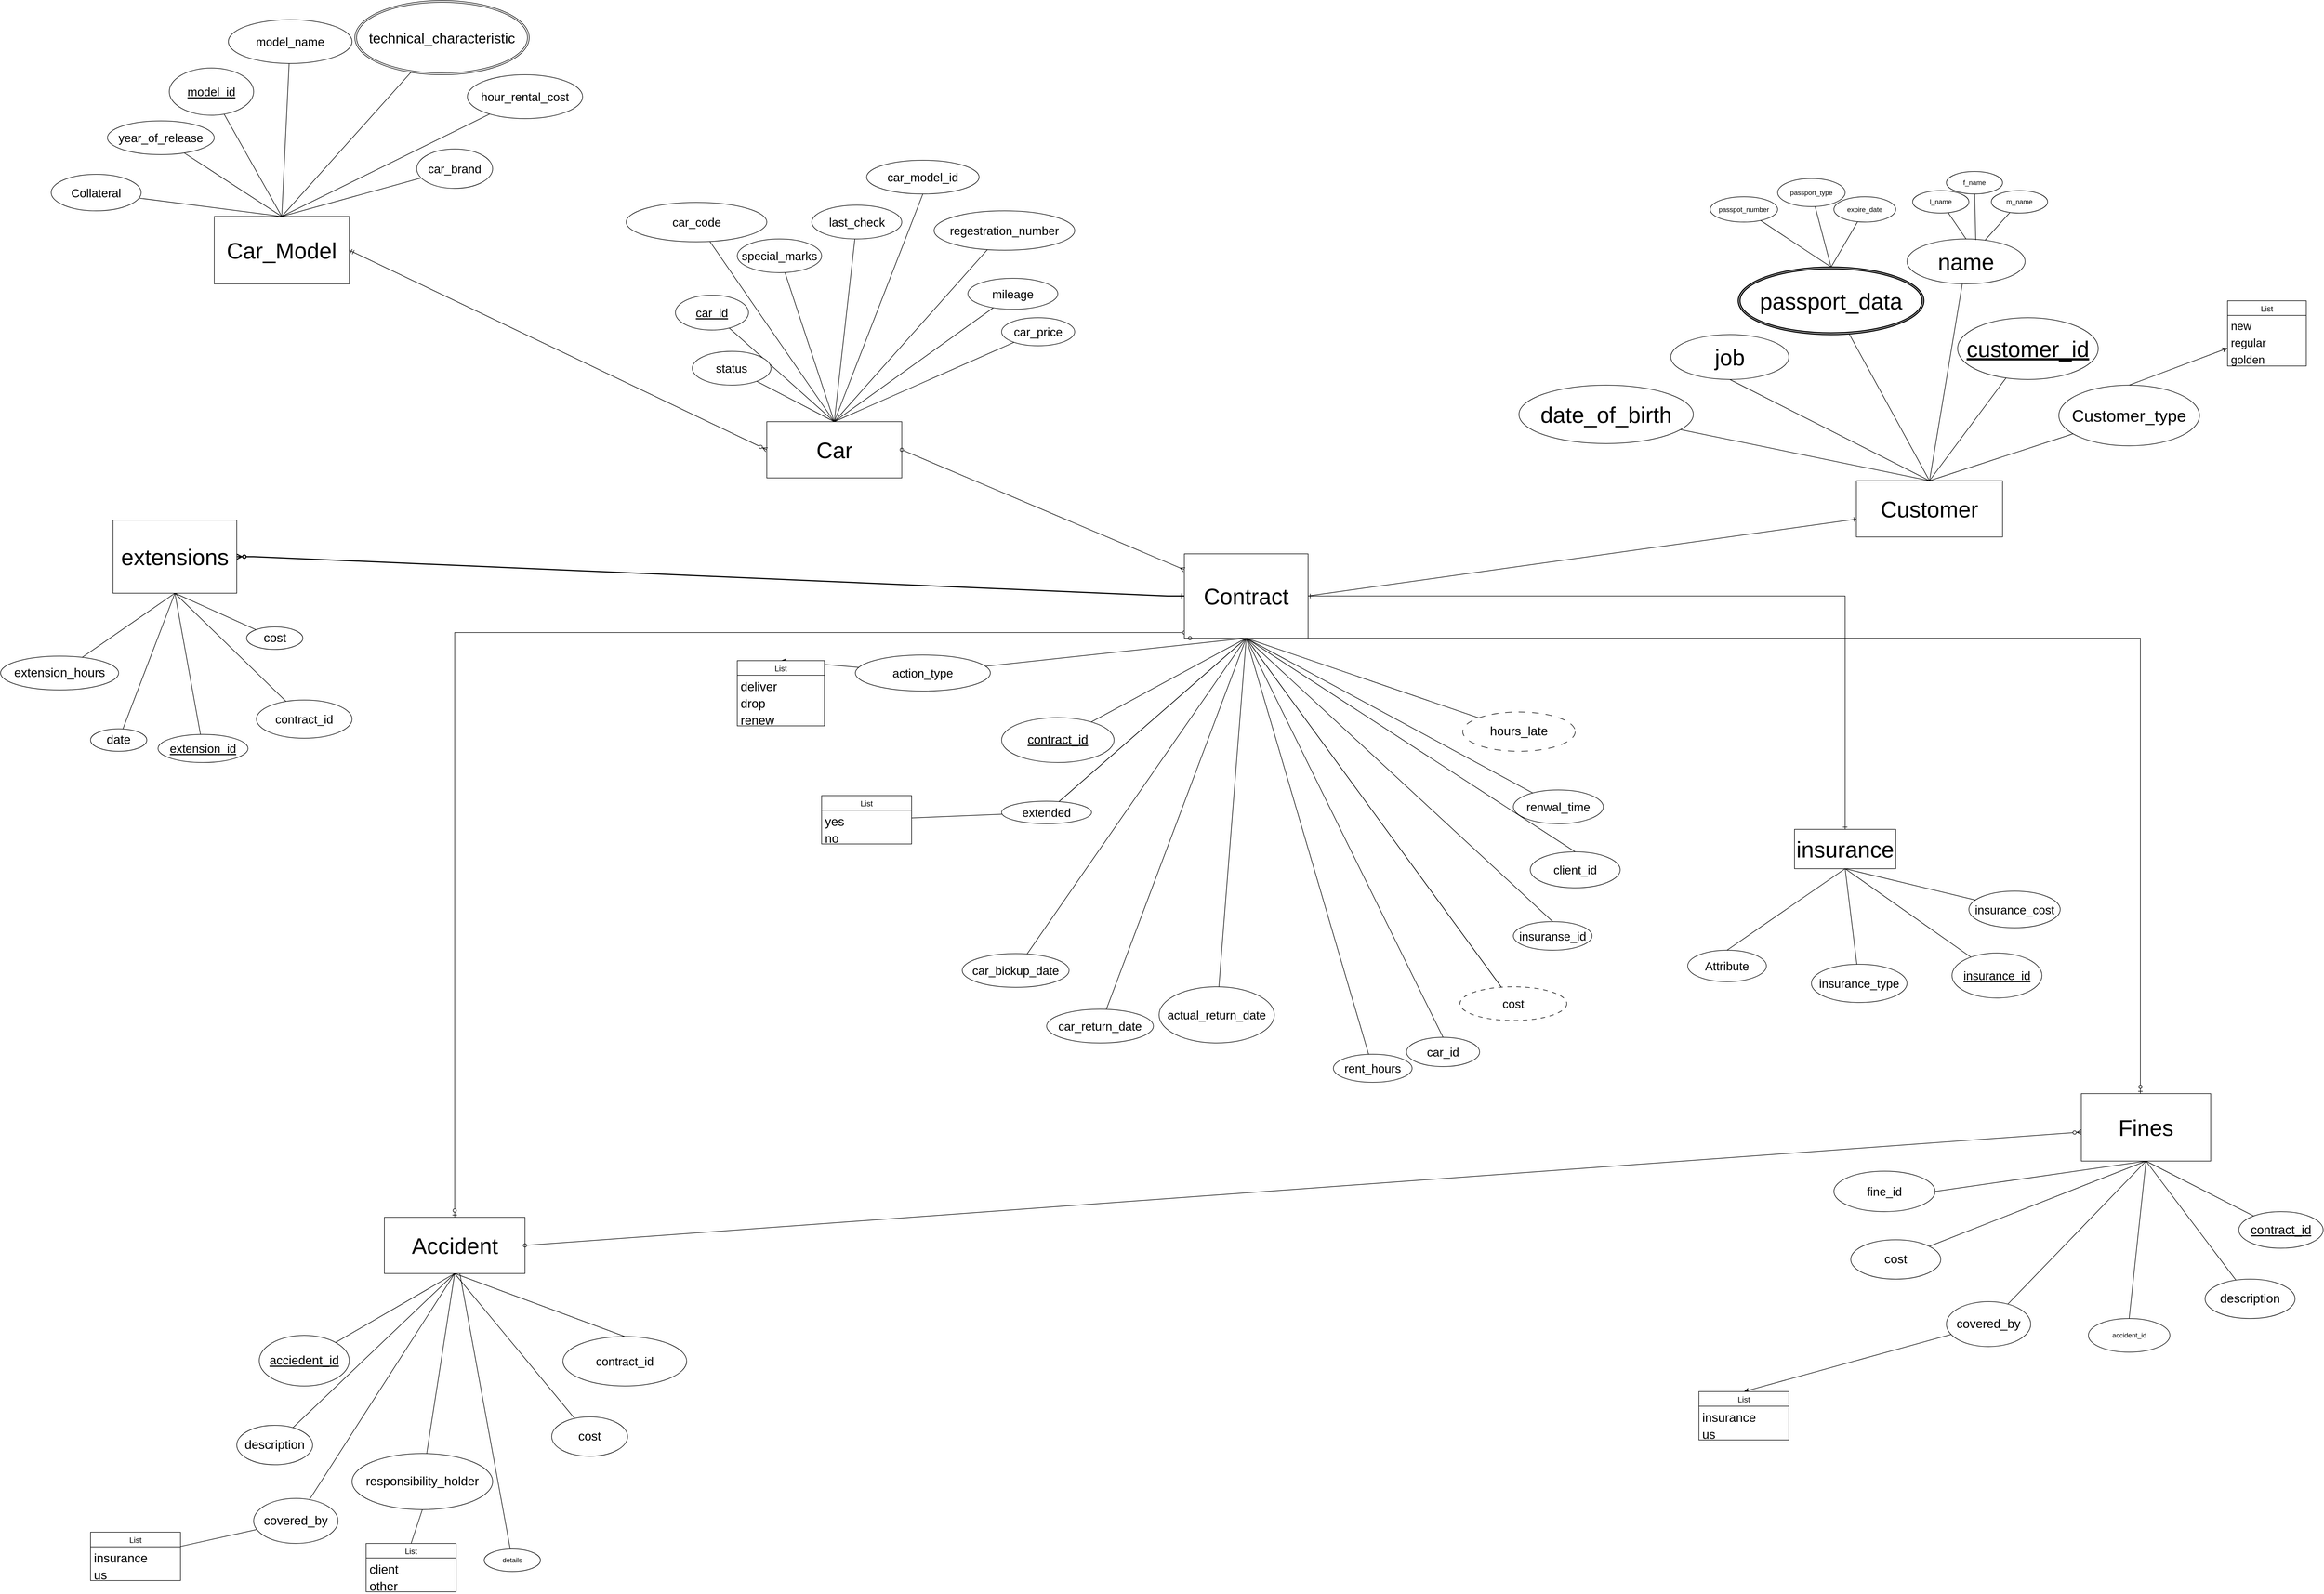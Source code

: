 <mxfile version="21.0.6" type="github">
  <diagram name="Page-1" id="c5Qs1fe_TahpSrvyswAb">
    <mxGraphModel dx="4672" dy="2636" grid="1" gridSize="10" guides="1" tooltips="1" connect="1" arrows="1" fold="1" page="1" pageScale="1" pageWidth="850" pageHeight="1100" math="0" shadow="0">
      <root>
        <mxCell id="0" />
        <mxCell id="1" parent="0" />
        <mxCell id="9st94taExiHI-cQ8P2Am-2" value="&lt;font style=&quot;font-size: 40px;&quot;&gt;Car_Model&lt;/font&gt;" style="whiteSpace=wrap;html=1;align=center;fontSize=21;" parent="1" vertex="1">
          <mxGeometry x="-1300" y="180" width="240" height="120" as="geometry" />
        </mxCell>
        <mxCell id="9st94taExiHI-cQ8P2Am-3" value="Car" style="whiteSpace=wrap;html=1;align=center;fontSize=40;" parent="1" vertex="1">
          <mxGeometry x="-317.5" y="545" width="240" height="100" as="geometry" />
        </mxCell>
        <mxCell id="WcMCKvuQIxu4KhQ1qgUN-300" style="rounded=0;orthogonalLoop=1;jettySize=auto;html=1;endArrow=none;endFill=0;startArrow=ERone;startFill=0;entryX=1;entryY=0.5;entryDx=0;entryDy=0;" edge="1" parent="1" source="wySBqlVNY9lb9sF1hxtn-12" target="wySBqlVNY9lb9sF1hxtn-14">
          <mxGeometry relative="1" as="geometry">
            <mxPoint x="1362.702" y="718.851" as="targetPoint" />
          </mxGeometry>
        </mxCell>
        <mxCell id="wySBqlVNY9lb9sF1hxtn-12" value="&lt;font style=&quot;font-size: 40px;&quot;&gt;Customer&lt;/font&gt;" style="whiteSpace=wrap;html=1;align=center;fontSize=21;" parent="1" vertex="1">
          <mxGeometry x="1620" y="650" width="260" height="100" as="geometry" />
        </mxCell>
        <mxCell id="jrU6bskP71OSV7Gtdk1E-281" style="rounded=0;orthogonalLoop=1;jettySize=auto;html=1;fontSize=40;exitX=0.5;exitY=0;exitDx=0;exitDy=0;" parent="1" target="jrU6bskP71OSV7Gtdk1E-282" edge="1" source="WcMCKvuQIxu4KhQ1qgUN-325">
          <mxGeometry relative="1" as="geometry">
            <mxPoint x="1530" y="-149" as="targetPoint" />
            <mxPoint x="1530" y="31" as="sourcePoint" />
          </mxGeometry>
        </mxCell>
        <mxCell id="WcMCKvuQIxu4KhQ1qgUN-371" style="rounded=0;orthogonalLoop=1;jettySize=auto;html=1;entryX=0.5;entryY=0;entryDx=0;entryDy=0;edgeStyle=orthogonalEdgeStyle;endArrow=ERzeroToOne;endFill=0;startArrow=oval;startFill=0;" edge="1" parent="1" source="wySBqlVNY9lb9sF1hxtn-14" target="WcMCKvuQIxu4KhQ1qgUN-101">
          <mxGeometry relative="1" as="geometry">
            <mxPoint x="-872.5" y="1170.5" as="targetPoint" />
            <Array as="points">
              <mxPoint x="-872" y="920" />
            </Array>
          </mxGeometry>
        </mxCell>
        <mxCell id="WcMCKvuQIxu4KhQ1qgUN-409" style="edgeStyle=orthogonalEdgeStyle;rounded=0;orthogonalLoop=1;jettySize=auto;html=1;entryX=0.5;entryY=0;entryDx=0;entryDy=0;endArrow=ERone;endFill=0;startArrow=ERone;startFill=0;" edge="1" parent="1" source="wySBqlVNY9lb9sF1hxtn-14" target="WcMCKvuQIxu4KhQ1qgUN-408">
          <mxGeometry relative="1" as="geometry" />
        </mxCell>
        <mxCell id="wySBqlVNY9lb9sF1hxtn-14" value="Contract" style="whiteSpace=wrap;html=1;align=center;fontSize=40;" parent="1" vertex="1">
          <mxGeometry x="425" y="780" width="220" height="150" as="geometry" />
        </mxCell>
        <mxCell id="jrU6bskP71OSV7Gtdk1E-36" style="rounded=0;orthogonalLoop=1;jettySize=auto;html=1;fontSize=21;endArrow=none;endFill=0;entryX=0.5;entryY=0;entryDx=0;entryDy=0;" parent="1" source="jrU6bskP71OSV7Gtdk1E-35" target="9st94taExiHI-cQ8P2Am-2" edge="1">
          <mxGeometry relative="1" as="geometry" />
        </mxCell>
        <mxCell id="jrU6bskP71OSV7Gtdk1E-35" value="year_of_release" style="ellipse;whiteSpace=wrap;html=1;align=center;fontSize=21;" parent="1" vertex="1">
          <mxGeometry x="-1490" y="10" width="190" height="60" as="geometry" />
        </mxCell>
        <mxCell id="jrU6bskP71OSV7Gtdk1E-42" style="rounded=0;orthogonalLoop=1;jettySize=auto;html=1;entryX=0.5;entryY=0;entryDx=0;entryDy=0;fontSize=21;endArrow=none;endFill=0;" parent="1" source="jrU6bskP71OSV7Gtdk1E-38" target="9st94taExiHI-cQ8P2Am-2" edge="1">
          <mxGeometry relative="1" as="geometry" />
        </mxCell>
        <mxCell id="jrU6bskP71OSV7Gtdk1E-38" value="model_name" style="ellipse;whiteSpace=wrap;html=1;align=center;fontSize=21;" parent="1" vertex="1">
          <mxGeometry x="-1275" y="-170" width="220" height="78" as="geometry" />
        </mxCell>
        <mxCell id="jrU6bskP71OSV7Gtdk1E-44" style="rounded=0;orthogonalLoop=1;jettySize=auto;html=1;entryX=0.5;entryY=0;entryDx=0;entryDy=0;fontSize=21;endArrow=none;endFill=0;" parent="1" source="jrU6bskP71OSV7Gtdk1E-39" target="9st94taExiHI-cQ8P2Am-2" edge="1">
          <mxGeometry relative="1" as="geometry" />
        </mxCell>
        <mxCell id="jrU6bskP71OSV7Gtdk1E-39" value="car_brand" style="ellipse;whiteSpace=wrap;html=1;align=center;fontSize=21;" parent="1" vertex="1">
          <mxGeometry x="-940" y="60" width="135" height="70" as="geometry" />
        </mxCell>
        <mxCell id="jrU6bskP71OSV7Gtdk1E-41" style="rounded=0;orthogonalLoop=1;jettySize=auto;html=1;entryX=0.5;entryY=0;entryDx=0;entryDy=0;fontSize=21;endArrow=none;endFill=0;" parent="1" source="jrU6bskP71OSV7Gtdk1E-40" target="9st94taExiHI-cQ8P2Am-2" edge="1">
          <mxGeometry relative="1" as="geometry" />
        </mxCell>
        <mxCell id="jrU6bskP71OSV7Gtdk1E-40" value="model_id" style="ellipse;whiteSpace=wrap;html=1;align=center;fontStyle=4;fontSize=21;" parent="1" vertex="1">
          <mxGeometry x="-1380" y="-84" width="150" height="84" as="geometry" />
        </mxCell>
        <mxCell id="jrU6bskP71OSV7Gtdk1E-55" style="rounded=0;orthogonalLoop=1;jettySize=auto;html=1;fontSize=21;endArrow=none;endFill=0;entryX=0.5;entryY=0;entryDx=0;entryDy=0;exitX=0.5;exitY=1;exitDx=0;exitDy=0;" parent="1" source="WcMCKvuQIxu4KhQ1qgUN-424" target="9st94taExiHI-cQ8P2Am-3" edge="1">
          <mxGeometry relative="1" as="geometry">
            <mxPoint x="-38.586" y="139.755" as="sourcePoint" />
          </mxGeometry>
        </mxCell>
        <mxCell id="jrU6bskP71OSV7Gtdk1E-57" style="rounded=0;orthogonalLoop=1;jettySize=auto;html=1;entryX=0.5;entryY=0;entryDx=0;entryDy=0;fontSize=21;endArrow=none;endFill=0;" parent="1" source="jrU6bskP71OSV7Gtdk1E-48" target="9st94taExiHI-cQ8P2Am-3" edge="1">
          <mxGeometry relative="1" as="geometry" />
        </mxCell>
        <mxCell id="jrU6bskP71OSV7Gtdk1E-48" value="mileage" style="ellipse;whiteSpace=wrap;html=1;align=center;fontSize=21;" parent="1" vertex="1">
          <mxGeometry x="40" y="290" width="160" height="55" as="geometry" />
        </mxCell>
        <mxCell id="jrU6bskP71OSV7Gtdk1E-59" style="rounded=0;orthogonalLoop=1;jettySize=auto;html=1;fontSize=21;endArrow=none;endFill=0;entryX=0.5;entryY=0;entryDx=0;entryDy=0;" parent="1" source="jrU6bskP71OSV7Gtdk1E-49" target="9st94taExiHI-cQ8P2Am-3" edge="1">
          <mxGeometry relative="1" as="geometry" />
        </mxCell>
        <mxCell id="jrU6bskP71OSV7Gtdk1E-49" value="regestration_number" style="ellipse;whiteSpace=wrap;html=1;align=center;fontSize=21;" parent="1" vertex="1">
          <mxGeometry x="-20" y="170" width="250" height="70" as="geometry" />
        </mxCell>
        <mxCell id="jrU6bskP71OSV7Gtdk1E-61" style="rounded=0;orthogonalLoop=1;jettySize=auto;html=1;entryX=0.5;entryY=0;entryDx=0;entryDy=0;fontSize=21;endArrow=none;endFill=0;" parent="1" source="jrU6bskP71OSV7Gtdk1E-50" target="9st94taExiHI-cQ8P2Am-2" edge="1">
          <mxGeometry relative="1" as="geometry" />
        </mxCell>
        <mxCell id="jrU6bskP71OSV7Gtdk1E-50" value="hour_rental_cost" style="ellipse;whiteSpace=wrap;html=1;align=center;fontSize=21;" parent="1" vertex="1">
          <mxGeometry x="-850" y="-72" width="205" height="78" as="geometry" />
        </mxCell>
        <mxCell id="jrU6bskP71OSV7Gtdk1E-58" style="rounded=0;orthogonalLoop=1;jettySize=auto;html=1;entryX=0.5;entryY=0;entryDx=0;entryDy=0;fontSize=21;endArrow=none;endFill=0;" parent="1" source="jrU6bskP71OSV7Gtdk1E-51" target="9st94taExiHI-cQ8P2Am-3" edge="1">
          <mxGeometry relative="1" as="geometry" />
        </mxCell>
        <mxCell id="jrU6bskP71OSV7Gtdk1E-51" value="car_price" style="ellipse;whiteSpace=wrap;html=1;align=center;fontSize=21;" parent="1" vertex="1">
          <mxGeometry x="100" y="360" width="130" height="50" as="geometry" />
        </mxCell>
        <mxCell id="jrU6bskP71OSV7Gtdk1E-56" style="rounded=0;orthogonalLoop=1;jettySize=auto;html=1;fontSize=21;endArrow=none;endFill=0;entryX=0.5;entryY=0;entryDx=0;entryDy=0;" parent="1" source="jrU6bskP71OSV7Gtdk1E-52" target="9st94taExiHI-cQ8P2Am-3" edge="1">
          <mxGeometry relative="1" as="geometry" />
        </mxCell>
        <mxCell id="jrU6bskP71OSV7Gtdk1E-52" value="car_id" style="ellipse;whiteSpace=wrap;html=1;align=center;fontStyle=4;fontSize=21;" parent="1" vertex="1">
          <mxGeometry x="-480" y="320" width="130" height="62" as="geometry" />
        </mxCell>
        <mxCell id="jrU6bskP71OSV7Gtdk1E-66" style="rounded=0;orthogonalLoop=1;jettySize=auto;html=1;fontSize=21;endArrow=none;endFill=0;entryX=0.5;entryY=0;entryDx=0;entryDy=0;" parent="1" source="WcMCKvuQIxu4KhQ1qgUN-400" target="9st94taExiHI-cQ8P2Am-2" edge="1">
          <mxGeometry relative="1" as="geometry">
            <mxPoint x="-1052.629" y="8.846" as="sourcePoint" />
            <mxPoint x="-685" y="220" as="targetPoint" />
          </mxGeometry>
        </mxCell>
        <mxCell id="jrU6bskP71OSV7Gtdk1E-70" style="rounded=0;orthogonalLoop=1;jettySize=auto;html=1;entryX=0.5;entryY=0;entryDx=0;entryDy=0;fontSize=21;endArrow=none;endFill=0;" parent="1" source="jrU6bskP71OSV7Gtdk1E-67" target="9st94taExiHI-cQ8P2Am-3" edge="1">
          <mxGeometry relative="1" as="geometry" />
        </mxCell>
        <mxCell id="jrU6bskP71OSV7Gtdk1E-67" value="last_check" style="ellipse;whiteSpace=wrap;html=1;align=center;fontSize=21;" parent="1" vertex="1">
          <mxGeometry x="-237.5" y="160" width="160" height="60" as="geometry" />
        </mxCell>
        <mxCell id="jrU6bskP71OSV7Gtdk1E-74" style="rounded=0;orthogonalLoop=1;jettySize=auto;html=1;entryX=0.5;entryY=0;entryDx=0;entryDy=0;fontSize=21;endArrow=none;endFill=0;" parent="1" source="jrU6bskP71OSV7Gtdk1E-73" target="9st94taExiHI-cQ8P2Am-3" edge="1">
          <mxGeometry relative="1" as="geometry" />
        </mxCell>
        <mxCell id="jrU6bskP71OSV7Gtdk1E-73" value="special_marks" style="ellipse;whiteSpace=wrap;html=1;align=center;fontSize=21;" parent="1" vertex="1">
          <mxGeometry x="-370" y="220" width="150" height="60" as="geometry" />
        </mxCell>
        <mxCell id="jrU6bskP71OSV7Gtdk1E-78" style="rounded=0;orthogonalLoop=1;jettySize=auto;html=1;fontSize=21;endArrow=none;endFill=0;entryX=0.5;entryY=0;entryDx=0;entryDy=0;" parent="1" source="jrU6bskP71OSV7Gtdk1E-76" target="9st94taExiHI-cQ8P2Am-3" edge="1">
          <mxGeometry relative="1" as="geometry" />
        </mxCell>
        <mxCell id="jrU6bskP71OSV7Gtdk1E-76" value="status" style="ellipse;whiteSpace=wrap;html=1;align=center;fontSize=21;" parent="1" vertex="1">
          <mxGeometry x="-450" y="420" width="140" height="60" as="geometry" />
        </mxCell>
        <mxCell id="jrU6bskP71OSV7Gtdk1E-105" style="rounded=0;orthogonalLoop=1;jettySize=auto;html=1;fontSize=21;endArrow=none;endFill=0;entryX=0.5;entryY=1;entryDx=0;entryDy=0;" parent="1" source="jrU6bskP71OSV7Gtdk1E-88" target="wySBqlVNY9lb9sF1hxtn-14" edge="1">
          <mxGeometry relative="1" as="geometry">
            <mxPoint x="560" y="970" as="targetPoint" />
          </mxGeometry>
        </mxCell>
        <mxCell id="jrU6bskP71OSV7Gtdk1E-88" value="rent_hours" style="ellipse;whiteSpace=wrap;html=1;align=center;fontSize=21;" parent="1" vertex="1">
          <mxGeometry x="690" y="1670" width="140" height="50" as="geometry" />
        </mxCell>
        <mxCell id="jrU6bskP71OSV7Gtdk1E-98" style="rounded=0;orthogonalLoop=1;jettySize=auto;html=1;fontSize=21;endArrow=none;endFill=0;entryX=0.5;entryY=1;entryDx=0;entryDy=0;" parent="1" source="jrU6bskP71OSV7Gtdk1E-89" target="wySBqlVNY9lb9sF1hxtn-14" edge="1">
          <mxGeometry relative="1" as="geometry">
            <mxPoint x="500" y="960" as="targetPoint" />
          </mxGeometry>
        </mxCell>
        <mxCell id="jrU6bskP71OSV7Gtdk1E-89" value="car_return_date" style="ellipse;whiteSpace=wrap;html=1;align=center;fontSize=21;" parent="1" vertex="1">
          <mxGeometry x="180" y="1590" width="190" height="60" as="geometry" />
        </mxCell>
        <mxCell id="jrU6bskP71OSV7Gtdk1E-106" style="rounded=0;orthogonalLoop=1;jettySize=auto;html=1;fontSize=21;endArrow=none;endFill=0;entryX=0.5;entryY=1;entryDx=0;entryDy=0;exitX=0.5;exitY=0;exitDx=0;exitDy=0;" parent="1" source="WcMCKvuQIxu4KhQ1qgUN-434" target="wySBqlVNY9lb9sF1hxtn-14" edge="1">
          <mxGeometry relative="1" as="geometry">
            <mxPoint x="917.068" y="1650.588" as="sourcePoint" />
            <mxPoint x="670" y="890" as="targetPoint" />
          </mxGeometry>
        </mxCell>
        <mxCell id="jrU6bskP71OSV7Gtdk1E-107" style="rounded=0;orthogonalLoop=1;jettySize=auto;html=1;fontSize=21;endArrow=none;endFill=0;entryX=0.5;entryY=1;entryDx=0;entryDy=0;exitX=0.5;exitY=0;exitDx=0;exitDy=0;" parent="1" source="WcMCKvuQIxu4KhQ1qgUN-436" target="wySBqlVNY9lb9sF1hxtn-14" edge="1">
          <mxGeometry relative="1" as="geometry">
            <mxPoint x="1065" y="1333" as="sourcePoint" />
            <mxPoint x="690" y="920" as="targetPoint" />
          </mxGeometry>
        </mxCell>
        <mxCell id="jrU6bskP71OSV7Gtdk1E-104" style="rounded=0;orthogonalLoop=1;jettySize=auto;html=1;fontSize=21;endArrow=none;endFill=0;entryX=0.5;entryY=1;entryDx=0;entryDy=0;exitX=0.5;exitY=0;exitDx=0;exitDy=0;" parent="1" source="WcMCKvuQIxu4KhQ1qgUN-435" target="wySBqlVNY9lb9sF1hxtn-14" edge="1">
          <mxGeometry relative="1" as="geometry">
            <mxPoint x="982.634" y="1391.81" as="sourcePoint" />
            <mxPoint x="580" y="1010" as="targetPoint" />
          </mxGeometry>
        </mxCell>
        <mxCell id="jrU6bskP71OSV7Gtdk1E-101" style="rounded=0;orthogonalLoop=1;jettySize=auto;html=1;fontSize=21;endArrow=none;endFill=0;entryX=0.5;entryY=1;entryDx=0;entryDy=0;" parent="1" source="jrU6bskP71OSV7Gtdk1E-93" target="wySBqlVNY9lb9sF1hxtn-14" edge="1">
          <mxGeometry relative="1" as="geometry">
            <mxPoint x="560" y="1020" as="targetPoint" />
          </mxGeometry>
        </mxCell>
        <mxCell id="jrU6bskP71OSV7Gtdk1E-93" value="cost" style="ellipse;whiteSpace=wrap;html=1;align=center;fontSize=21;dashed=1;dashPattern=8 8;" parent="1" vertex="1">
          <mxGeometry x="915" y="1550" width="190" height="60" as="geometry" />
        </mxCell>
        <mxCell id="jrU6bskP71OSV7Gtdk1E-100" style="rounded=0;orthogonalLoop=1;jettySize=auto;html=1;fontSize=21;endArrow=none;endFill=0;entryX=0.5;entryY=1;entryDx=0;entryDy=0;" parent="1" source="jrU6bskP71OSV7Gtdk1E-94" target="wySBqlVNY9lb9sF1hxtn-14" edge="1">
          <mxGeometry relative="1" as="geometry">
            <mxPoint x="670" y="940" as="targetPoint" />
          </mxGeometry>
        </mxCell>
        <mxCell id="jrU6bskP71OSV7Gtdk1E-133" style="rounded=0;orthogonalLoop=1;jettySize=auto;html=1;entryX=0.5;entryY=0;entryDx=0;entryDy=0;fontSize=34;" parent="1" source="jrU6bskP71OSV7Gtdk1E-94" target="jrU6bskP71OSV7Gtdk1E-128" edge="1">
          <mxGeometry relative="1" as="geometry" />
        </mxCell>
        <mxCell id="jrU6bskP71OSV7Gtdk1E-94" value="action_type" style="ellipse;whiteSpace=wrap;html=1;align=center;fontSize=21;" parent="1" vertex="1">
          <mxGeometry x="-160" y="960" width="240" height="64" as="geometry" />
        </mxCell>
        <mxCell id="jrU6bskP71OSV7Gtdk1E-99" style="rounded=0;orthogonalLoop=1;jettySize=auto;html=1;fontSize=21;endArrow=none;endFill=0;entryX=0.5;entryY=1;entryDx=0;entryDy=0;" parent="1" source="jrU6bskP71OSV7Gtdk1E-95" edge="1" target="wySBqlVNY9lb9sF1hxtn-14">
          <mxGeometry relative="1" as="geometry">
            <mxPoint x="570" y="970" as="targetPoint" />
          </mxGeometry>
        </mxCell>
        <mxCell id="WcMCKvuQIxu4KhQ1qgUN-158" value="" style="rounded=0;orthogonalLoop=1;jettySize=auto;html=1;exitX=0.5;exitY=1;exitDx=0;exitDy=0;endArrow=none;endFill=0;" edge="1" parent="1" source="wySBqlVNY9lb9sF1hxtn-14" target="jrU6bskP71OSV7Gtdk1E-93">
          <mxGeometry relative="1" as="geometry" />
        </mxCell>
        <mxCell id="jrU6bskP71OSV7Gtdk1E-95" value="renwal_time" style="ellipse;whiteSpace=wrap;html=1;align=center;fontSize=21;" parent="1" vertex="1">
          <mxGeometry x="1010" y="1200" width="160" height="60" as="geometry" />
        </mxCell>
        <mxCell id="jrU6bskP71OSV7Gtdk1E-103" style="rounded=0;orthogonalLoop=1;jettySize=auto;html=1;fontSize=21;endArrow=none;endFill=0;entryX=0.5;entryY=1;entryDx=0;entryDy=0;" parent="1" source="jrU6bskP71OSV7Gtdk1E-96" target="wySBqlVNY9lb9sF1hxtn-14" edge="1">
          <mxGeometry relative="1" as="geometry">
            <mxPoint x="520" y="960" as="targetPoint" />
          </mxGeometry>
        </mxCell>
        <mxCell id="jrU6bskP71OSV7Gtdk1E-134" style="rounded=0;orthogonalLoop=1;jettySize=auto;html=1;fontSize=22;endArrow=none;endFill=0;" parent="1" source="jrU6bskP71OSV7Gtdk1E-96" target="jrU6bskP71OSV7Gtdk1E-135" edge="1">
          <mxGeometry relative="1" as="geometry">
            <mxPoint x="390" y="1910" as="targetPoint" />
          </mxGeometry>
        </mxCell>
        <mxCell id="jrU6bskP71OSV7Gtdk1E-96" value="extended" style="ellipse;whiteSpace=wrap;html=1;align=center;fontSize=21;" parent="1" vertex="1">
          <mxGeometry x="100" y="1220" width="160" height="40" as="geometry" />
        </mxCell>
        <mxCell id="WcMCKvuQIxu4KhQ1qgUN-422" style="rounded=0;orthogonalLoop=1;jettySize=auto;html=1;endArrow=none;endFill=0;exitX=0.5;exitY=1;exitDx=0;exitDy=0;" edge="1" parent="1" source="jrU6bskP71OSV7Gtdk1E-124" target="WcMCKvuQIxu4KhQ1qgUN-423">
          <mxGeometry relative="1" as="geometry">
            <mxPoint x="-1420" y="1360.0" as="targetPoint" />
          </mxGeometry>
        </mxCell>
        <mxCell id="jrU6bskP71OSV7Gtdk1E-124" value="&lt;font style=&quot;font-size: 40px;&quot;&gt;extensions&lt;/font&gt;" style="whiteSpace=wrap;html=1;align=center;fontSize=21;" parent="1" vertex="1">
          <mxGeometry x="-1480" y="720" width="220" height="130" as="geometry" />
        </mxCell>
        <mxCell id="jrU6bskP71OSV7Gtdk1E-126" value="" style="edgeStyle=entityRelationEdgeStyle;fontSize=12;html=1;endArrow=ERzeroToMany;startArrow=ERone;rounded=0;entryX=1;entryY=0.5;entryDx=0;entryDy=0;startFill=0;endFill=0;strokeWidth=2;exitX=0;exitY=0.5;exitDx=0;exitDy=0;" parent="1" source="wySBqlVNY9lb9sF1hxtn-14" target="jrU6bskP71OSV7Gtdk1E-124" edge="1">
          <mxGeometry width="100" height="100" relative="1" as="geometry">
            <mxPoint x="270" y="900" as="sourcePoint" />
            <mxPoint x="1035" y="390" as="targetPoint" />
          </mxGeometry>
        </mxCell>
        <mxCell id="jrU6bskP71OSV7Gtdk1E-128" value="List" style="swimlane;fontStyle=0;childLayout=stackLayout;horizontal=1;startSize=26;horizontalStack=0;resizeParent=1;resizeParentMax=0;resizeLast=0;collapsible=1;marginBottom=0;align=center;fontSize=14;" parent="1" vertex="1">
          <mxGeometry x="-370" y="970" width="155" height="116" as="geometry" />
        </mxCell>
        <mxCell id="jrU6bskP71OSV7Gtdk1E-129" value="deliver" style="text;strokeColor=none;fillColor=none;spacingLeft=4;spacingRight=4;overflow=hidden;rotatable=0;points=[[0,0.5],[1,0.5]];portConstraint=eastwest;fontSize=22;" parent="jrU6bskP71OSV7Gtdk1E-128" vertex="1">
          <mxGeometry y="26" width="155" height="30" as="geometry" />
        </mxCell>
        <mxCell id="jrU6bskP71OSV7Gtdk1E-130" value="drop" style="text;strokeColor=none;fillColor=none;spacingLeft=4;spacingRight=4;overflow=hidden;rotatable=0;points=[[0,0.5],[1,0.5]];portConstraint=eastwest;fontSize=22;" parent="jrU6bskP71OSV7Gtdk1E-128" vertex="1">
          <mxGeometry y="56" width="155" height="30" as="geometry" />
        </mxCell>
        <mxCell id="jrU6bskP71OSV7Gtdk1E-131" value="renew" style="text;strokeColor=none;fillColor=none;spacingLeft=4;spacingRight=4;overflow=hidden;rotatable=0;points=[[0,0.5],[1,0.5]];portConstraint=eastwest;fontSize=22;" parent="jrU6bskP71OSV7Gtdk1E-128" vertex="1">
          <mxGeometry y="86" width="155" height="30" as="geometry" />
        </mxCell>
        <mxCell id="jrU6bskP71OSV7Gtdk1E-135" value="List" style="swimlane;fontStyle=0;childLayout=stackLayout;horizontal=1;startSize=26;horizontalStack=0;resizeParent=1;resizeParentMax=0;resizeLast=0;collapsible=1;marginBottom=0;align=center;fontSize=14;" parent="1" vertex="1">
          <mxGeometry x="-220" y="1210" width="160" height="86" as="geometry" />
        </mxCell>
        <mxCell id="jrU6bskP71OSV7Gtdk1E-136" value="yes" style="text;strokeColor=none;fillColor=none;spacingLeft=4;spacingRight=4;overflow=hidden;rotatable=0;points=[[0,0.5],[1,0.5]];portConstraint=eastwest;fontSize=22;" parent="jrU6bskP71OSV7Gtdk1E-135" vertex="1">
          <mxGeometry y="26" width="160" height="30" as="geometry" />
        </mxCell>
        <mxCell id="jrU6bskP71OSV7Gtdk1E-137" value="no" style="text;strokeColor=none;fillColor=none;spacingLeft=4;spacingRight=4;overflow=hidden;rotatable=0;points=[[0,0.5],[1,0.5]];portConstraint=eastwest;fontSize=22;" parent="jrU6bskP71OSV7Gtdk1E-135" vertex="1">
          <mxGeometry y="56" width="160" height="30" as="geometry" />
        </mxCell>
        <mxCell id="jrU6bskP71OSV7Gtdk1E-141" style="rounded=0;orthogonalLoop=1;jettySize=auto;html=1;fontSize=22;endArrow=none;endFill=0;entryX=0.5;entryY=1;entryDx=0;entryDy=0;" parent="1" source="jrU6bskP71OSV7Gtdk1E-140" target="wySBqlVNY9lb9sF1hxtn-14" edge="1">
          <mxGeometry relative="1" as="geometry">
            <mxPoint x="535" y="960" as="targetPoint" />
          </mxGeometry>
        </mxCell>
        <mxCell id="jrU6bskP71OSV7Gtdk1E-140" value="contract_id" style="ellipse;whiteSpace=wrap;html=1;align=center;fontStyle=4;fontSize=22;" parent="1" vertex="1">
          <mxGeometry x="100" y="1071.25" width="200" height="80" as="geometry" />
        </mxCell>
        <mxCell id="jrU6bskP71OSV7Gtdk1E-159" style="rounded=0;orthogonalLoop=1;jettySize=auto;html=1;entryX=0.5;entryY=1;entryDx=0;entryDy=0;fontSize=22;endArrow=none;endFill=0;" parent="1" source="jrU6bskP71OSV7Gtdk1E-147" target="jrU6bskP71OSV7Gtdk1E-124" edge="1">
          <mxGeometry relative="1" as="geometry" />
        </mxCell>
        <mxCell id="jrU6bskP71OSV7Gtdk1E-147" value="date" style="ellipse;whiteSpace=wrap;html=1;align=center;fontSize=22;" parent="1" vertex="1">
          <mxGeometry x="-1520" y="1091.25" width="100" height="40" as="geometry" />
        </mxCell>
        <mxCell id="jrU6bskP71OSV7Gtdk1E-158" style="rounded=0;orthogonalLoop=1;jettySize=auto;html=1;entryX=0.5;entryY=1;entryDx=0;entryDy=0;fontSize=22;endArrow=none;endFill=0;" parent="1" source="jrU6bskP71OSV7Gtdk1E-148" target="jrU6bskP71OSV7Gtdk1E-124" edge="1">
          <mxGeometry relative="1" as="geometry" />
        </mxCell>
        <mxCell id="jrU6bskP71OSV7Gtdk1E-148" value="cost" style="ellipse;whiteSpace=wrap;html=1;align=center;fontSize=22;" parent="1" vertex="1">
          <mxGeometry x="-1242.5" y="910" width="100" height="40" as="geometry" />
        </mxCell>
        <mxCell id="jrU6bskP71OSV7Gtdk1E-157" style="rounded=0;orthogonalLoop=1;jettySize=auto;html=1;entryX=0.5;entryY=1;entryDx=0;entryDy=0;fontSize=22;endArrow=none;endFill=0;" parent="1" source="jrU6bskP71OSV7Gtdk1E-149" target="jrU6bskP71OSV7Gtdk1E-124" edge="1">
          <mxGeometry relative="1" as="geometry" />
        </mxCell>
        <mxCell id="jrU6bskP71OSV7Gtdk1E-149" value="extension_hours" style="ellipse;whiteSpace=wrap;html=1;align=center;fontSize=22;" parent="1" vertex="1">
          <mxGeometry x="-1680" y="962" width="210" height="60" as="geometry" />
        </mxCell>
        <mxCell id="jrU6bskP71OSV7Gtdk1E-161" style="rounded=0;orthogonalLoop=1;jettySize=auto;html=1;fontSize=22;endArrow=none;endFill=0;entryX=0.5;entryY=1;entryDx=0;entryDy=0;" parent="1" source="WcMCKvuQIxu4KhQ1qgUN-432" target="jrU6bskP71OSV7Gtdk1E-124" edge="1">
          <mxGeometry relative="1" as="geometry">
            <mxPoint x="-1189.653" y="1022.639" as="sourcePoint" />
          </mxGeometry>
        </mxCell>
        <mxCell id="WcMCKvuQIxu4KhQ1qgUN-362" style="rounded=0;orthogonalLoop=1;jettySize=auto;html=1;entryX=0.5;entryY=1;entryDx=0;entryDy=0;endArrow=none;endFill=0;" edge="1" parent="1" source="jrU6bskP71OSV7Gtdk1E-163" target="wySBqlVNY9lb9sF1hxtn-14">
          <mxGeometry relative="1" as="geometry" />
        </mxCell>
        <mxCell id="jrU6bskP71OSV7Gtdk1E-163" value="hours_late" style="ellipse;whiteSpace=wrap;html=1;align=center;fontSize=22;dashed=1;dashPattern=12 12;" parent="1" vertex="1">
          <mxGeometry x="920" y="1061.25" width="200" height="70" as="geometry" />
        </mxCell>
        <mxCell id="jrU6bskP71OSV7Gtdk1E-282" value="List" style="swimlane;fontStyle=0;childLayout=stackLayout;horizontal=1;startSize=26;horizontalStack=0;resizeParent=1;resizeParentMax=0;resizeLast=0;collapsible=1;marginBottom=0;align=center;fontSize=14;" parent="1" vertex="1">
          <mxGeometry x="2280" y="330" width="140" height="116" as="geometry" />
        </mxCell>
        <mxCell id="jrU6bskP71OSV7Gtdk1E-283" value="new" style="text;strokeColor=none;fillColor=none;spacingLeft=4;spacingRight=4;overflow=hidden;rotatable=0;points=[[0,0.5],[1,0.5]];portConstraint=eastwest;fontSize=20;" parent="jrU6bskP71OSV7Gtdk1E-282" vertex="1">
          <mxGeometry y="26" width="140" height="30" as="geometry" />
        </mxCell>
        <mxCell id="jrU6bskP71OSV7Gtdk1E-284" value="regular" style="text;strokeColor=none;fillColor=none;spacingLeft=4;spacingRight=4;overflow=hidden;rotatable=0;points=[[0,0.5],[1,0.5]];portConstraint=eastwest;fontSize=20;" parent="jrU6bskP71OSV7Gtdk1E-282" vertex="1">
          <mxGeometry y="56" width="140" height="30" as="geometry" />
        </mxCell>
        <mxCell id="jrU6bskP71OSV7Gtdk1E-285" value="golden" style="text;strokeColor=none;fillColor=none;spacingLeft=4;spacingRight=4;overflow=hidden;rotatable=0;points=[[0,0.5],[1,0.5]];portConstraint=eastwest;fontSize=20;" parent="jrU6bskP71OSV7Gtdk1E-282" vertex="1">
          <mxGeometry y="86" width="140" height="30" as="geometry" />
        </mxCell>
        <mxCell id="WcMCKvuQIxu4KhQ1qgUN-3" value="" style="fontSize=12;html=1;endArrow=ERzeroToMany;startArrow=ERmandOne;rounded=0;exitX=1;exitY=0.5;exitDx=0;exitDy=0;entryX=0;entryY=0.5;entryDx=0;entryDy=0;" edge="1" parent="1" source="9st94taExiHI-cQ8P2Am-2" target="9st94taExiHI-cQ8P2Am-3">
          <mxGeometry width="100" height="100" relative="1" as="geometry">
            <mxPoint x="-1010" y="420" as="sourcePoint" />
            <mxPoint x="-830" y="420" as="targetPoint" />
          </mxGeometry>
        </mxCell>
        <mxCell id="WcMCKvuQIxu4KhQ1qgUN-6" style="rounded=0;orthogonalLoop=1;jettySize=auto;html=1;entryX=0.5;entryY=0;entryDx=0;entryDy=0;endArrow=none;endFill=0;" edge="1" parent="1" source="WcMCKvuQIxu4KhQ1qgUN-5" target="9st94taExiHI-cQ8P2Am-2">
          <mxGeometry relative="1" as="geometry" />
        </mxCell>
        <mxCell id="WcMCKvuQIxu4KhQ1qgUN-5" value="&lt;font style=&quot;font-size: 21px;&quot;&gt;Collateral&lt;/font&gt;" style="ellipse;whiteSpace=wrap;html=1;align=center;" vertex="1" parent="1">
          <mxGeometry x="-1590" y="105" width="160" height="65" as="geometry" />
        </mxCell>
        <mxCell id="WcMCKvuQIxu4KhQ1qgUN-420" style="rounded=0;orthogonalLoop=1;jettySize=auto;html=1;endArrow=none;endFill=0;" edge="1" parent="1" source="WcMCKvuQIxu4KhQ1qgUN-101" target="WcMCKvuQIxu4KhQ1qgUN-421">
          <mxGeometry relative="1" as="geometry">
            <mxPoint x="-770" y="2570" as="targetPoint" />
          </mxGeometry>
        </mxCell>
        <mxCell id="WcMCKvuQIxu4KhQ1qgUN-101" value="&lt;font style=&quot;font-size: 40px;&quot;&gt;Accident&lt;/font&gt;" style="whiteSpace=wrap;html=1;align=center;fontSize=21;" vertex="1" parent="1">
          <mxGeometry x="-997.5" y="1960" width="250" height="100" as="geometry" />
        </mxCell>
        <mxCell id="WcMCKvuQIxu4KhQ1qgUN-419" style="rounded=0;orthogonalLoop=1;jettySize=auto;html=1;entryX=1;entryY=0.5;entryDx=0;entryDy=0;startArrow=ERzeroToMany;startFill=0;endArrow=oval;endFill=0;" edge="1" parent="1" source="WcMCKvuQIxu4KhQ1qgUN-102" target="WcMCKvuQIxu4KhQ1qgUN-101">
          <mxGeometry relative="1" as="geometry" />
        </mxCell>
        <mxCell id="WcMCKvuQIxu4KhQ1qgUN-102" value="&lt;font style=&quot;font-size: 40px;&quot;&gt;Fines&lt;/font&gt;" style="whiteSpace=wrap;html=1;align=center;fontSize=21;" vertex="1" parent="1">
          <mxGeometry x="2020" y="1740" width="230" height="120" as="geometry" />
        </mxCell>
        <mxCell id="WcMCKvuQIxu4KhQ1qgUN-117" style="rounded=0;orthogonalLoop=1;jettySize=auto;html=1;entryX=0.5;entryY=1;entryDx=0;entryDy=0;fontSize=22;endArrow=none;endFill=0;" edge="1" parent="1" source="WcMCKvuQIxu4KhQ1qgUN-118" target="WcMCKvuQIxu4KhQ1qgUN-101">
          <mxGeometry relative="1" as="geometry" />
        </mxCell>
        <mxCell id="WcMCKvuQIxu4KhQ1qgUN-118" value="acciedent_id" style="ellipse;whiteSpace=wrap;html=1;align=center;fontStyle=4;fontSize=22;" vertex="1" parent="1">
          <mxGeometry x="-1220" y="2170" width="160" height="90" as="geometry" />
        </mxCell>
        <mxCell id="WcMCKvuQIxu4KhQ1qgUN-119" style="rounded=0;orthogonalLoop=1;jettySize=auto;html=1;entryX=0.5;entryY=1;entryDx=0;entryDy=0;fontSize=22;endArrow=none;endFill=0;exitX=0.5;exitY=0;exitDx=0;exitDy=0;" edge="1" parent="1" source="WcMCKvuQIxu4KhQ1qgUN-431" target="WcMCKvuQIxu4KhQ1qgUN-101">
          <mxGeometry relative="1" as="geometry">
            <mxPoint x="-654.652" y="2183.963" as="sourcePoint" />
          </mxGeometry>
        </mxCell>
        <mxCell id="WcMCKvuQIxu4KhQ1qgUN-121" style="rounded=0;orthogonalLoop=1;jettySize=auto;html=1;entryX=0.5;entryY=1;entryDx=0;entryDy=0;fontSize=22;endArrow=none;endFill=0;" edge="1" parent="1" source="WcMCKvuQIxu4KhQ1qgUN-122" target="WcMCKvuQIxu4KhQ1qgUN-101">
          <mxGeometry relative="1" as="geometry" />
        </mxCell>
        <mxCell id="WcMCKvuQIxu4KhQ1qgUN-122" value="description" style="ellipse;whiteSpace=wrap;html=1;align=center;fontSize=22;" vertex="1" parent="1">
          <mxGeometry x="-1260" y="2330" width="135" height="70" as="geometry" />
        </mxCell>
        <mxCell id="WcMCKvuQIxu4KhQ1qgUN-123" style="rounded=0;orthogonalLoop=1;jettySize=auto;html=1;entryX=0.5;entryY=1;entryDx=0;entryDy=0;fontSize=22;endArrow=none;endFill=0;" edge="1" parent="1" source="WcMCKvuQIxu4KhQ1qgUN-124" target="WcMCKvuQIxu4KhQ1qgUN-101">
          <mxGeometry relative="1" as="geometry" />
        </mxCell>
        <mxCell id="WcMCKvuQIxu4KhQ1qgUN-124" value="cost" style="ellipse;whiteSpace=wrap;html=1;align=center;fontSize=22;" vertex="1" parent="1">
          <mxGeometry x="-700" y="2315" width="135" height="70" as="geometry" />
        </mxCell>
        <mxCell id="WcMCKvuQIxu4KhQ1qgUN-125" style="rounded=0;orthogonalLoop=1;jettySize=auto;html=1;fontSize=40;endArrow=none;endFill=0;entryX=0.5;entryY=1;entryDx=0;entryDy=0;exitX=1;exitY=0.5;exitDx=0;exitDy=0;" edge="1" parent="1" source="WcMCKvuQIxu4KhQ1qgUN-429" target="WcMCKvuQIxu4KhQ1qgUN-102">
          <mxGeometry relative="1" as="geometry">
            <mxPoint x="1780.363" y="1925.547" as="sourcePoint" />
          </mxGeometry>
        </mxCell>
        <mxCell id="WcMCKvuQIxu4KhQ1qgUN-127" style="rounded=0;orthogonalLoop=1;jettySize=auto;html=1;entryX=0.5;entryY=1;entryDx=0;entryDy=0;fontSize=22;endArrow=none;endFill=0;" edge="1" parent="1" source="WcMCKvuQIxu4KhQ1qgUN-128" target="WcMCKvuQIxu4KhQ1qgUN-102">
          <mxGeometry relative="1" as="geometry" />
        </mxCell>
        <mxCell id="WcMCKvuQIxu4KhQ1qgUN-128" value="cost" style="ellipse;whiteSpace=wrap;html=1;align=center;fontSize=22;" vertex="1" parent="1">
          <mxGeometry x="1610" y="2000" width="160" height="70" as="geometry" />
        </mxCell>
        <mxCell id="WcMCKvuQIxu4KhQ1qgUN-129" style="rounded=0;orthogonalLoop=1;jettySize=auto;html=1;entryX=0.5;entryY=1;entryDx=0;entryDy=0;fontSize=22;endArrow=none;endFill=0;" edge="1" parent="1" source="WcMCKvuQIxu4KhQ1qgUN-130" target="WcMCKvuQIxu4KhQ1qgUN-102">
          <mxGeometry relative="1" as="geometry" />
        </mxCell>
        <mxCell id="WcMCKvuQIxu4KhQ1qgUN-130" value="description" style="ellipse;whiteSpace=wrap;html=1;align=center;fontSize=22;" vertex="1" parent="1">
          <mxGeometry x="2240" y="2070" width="160" height="70" as="geometry" />
        </mxCell>
        <mxCell id="WcMCKvuQIxu4KhQ1qgUN-131" style="rounded=0;orthogonalLoop=1;jettySize=auto;html=1;entryX=0.5;entryY=1;entryDx=0;entryDy=0;fontSize=22;endArrow=none;endFill=0;" edge="1" parent="1" source="WcMCKvuQIxu4KhQ1qgUN-132" target="WcMCKvuQIxu4KhQ1qgUN-102">
          <mxGeometry relative="1" as="geometry" />
        </mxCell>
        <mxCell id="WcMCKvuQIxu4KhQ1qgUN-132" value="contract_id" style="ellipse;whiteSpace=wrap;html=1;align=center;fontStyle=4;fontSize=22;" vertex="1" parent="1">
          <mxGeometry x="2300" y="1950" width="150" height="65" as="geometry" />
        </mxCell>
        <mxCell id="WcMCKvuQIxu4KhQ1qgUN-133" style="rounded=0;orthogonalLoop=1;jettySize=auto;html=1;fontSize=22;endArrow=none;endFill=0;entryX=0.5;entryY=1;entryDx=0;entryDy=0;" edge="1" parent="1" source="WcMCKvuQIxu4KhQ1qgUN-135" target="WcMCKvuQIxu4KhQ1qgUN-102">
          <mxGeometry relative="1" as="geometry" />
        </mxCell>
        <mxCell id="WcMCKvuQIxu4KhQ1qgUN-134" style="rounded=0;orthogonalLoop=1;jettySize=auto;html=1;fontSize=22;entryX=0.5;entryY=0;entryDx=0;entryDy=0;" edge="1" parent="1" source="WcMCKvuQIxu4KhQ1qgUN-135" target="WcMCKvuQIxu4KhQ1qgUN-397">
          <mxGeometry relative="1" as="geometry">
            <mxPoint x="1520" y="2260" as="targetPoint" />
          </mxGeometry>
        </mxCell>
        <mxCell id="WcMCKvuQIxu4KhQ1qgUN-135" value="covered_by" style="ellipse;whiteSpace=wrap;html=1;align=center;fontSize=22;" vertex="1" parent="1">
          <mxGeometry x="1780" y="2110" width="150" height="80" as="geometry" />
        </mxCell>
        <mxCell id="WcMCKvuQIxu4KhQ1qgUN-139" style="rounded=0;orthogonalLoop=1;jettySize=auto;html=1;fontSize=22;endArrow=none;endFill=0;" edge="1" parent="1" source="WcMCKvuQIxu4KhQ1qgUN-141" target="WcMCKvuQIxu4KhQ1qgUN-142">
          <mxGeometry relative="1" as="geometry">
            <mxPoint x="-1230" y="2761.25" as="targetPoint" />
          </mxGeometry>
        </mxCell>
        <mxCell id="WcMCKvuQIxu4KhQ1qgUN-140" style="rounded=0;orthogonalLoop=1;jettySize=auto;html=1;fontSize=22;endArrow=none;endFill=0;entryX=0.5;entryY=1;entryDx=0;entryDy=0;" edge="1" parent="1" source="WcMCKvuQIxu4KhQ1qgUN-141" target="WcMCKvuQIxu4KhQ1qgUN-101">
          <mxGeometry relative="1" as="geometry">
            <mxPoint x="-810" y="2100" as="targetPoint" />
          </mxGeometry>
        </mxCell>
        <mxCell id="WcMCKvuQIxu4KhQ1qgUN-141" value="covered_by" style="ellipse;whiteSpace=wrap;html=1;align=center;fontSize=22;" vertex="1" parent="1">
          <mxGeometry x="-1230" y="2460" width="150" height="80" as="geometry" />
        </mxCell>
        <mxCell id="WcMCKvuQIxu4KhQ1qgUN-142" value="List" style="swimlane;fontStyle=0;childLayout=stackLayout;horizontal=1;startSize=26;horizontalStack=0;resizeParent=1;resizeParentMax=0;resizeLast=0;collapsible=1;marginBottom=0;align=center;fontSize=14;" vertex="1" parent="1">
          <mxGeometry x="-1520" y="2520.0" width="160" height="86" as="geometry" />
        </mxCell>
        <mxCell id="WcMCKvuQIxu4KhQ1qgUN-143" value="insurance" style="text;strokeColor=none;fillColor=none;spacingLeft=4;spacingRight=4;overflow=hidden;rotatable=0;points=[[0,0.5],[1,0.5]];portConstraint=eastwest;fontSize=22;" vertex="1" parent="WcMCKvuQIxu4KhQ1qgUN-142">
          <mxGeometry y="26" width="160" height="30" as="geometry" />
        </mxCell>
        <mxCell id="WcMCKvuQIxu4KhQ1qgUN-144" value="us" style="text;strokeColor=none;fillColor=none;spacingLeft=4;spacingRight=4;overflow=hidden;rotatable=0;points=[[0,0.5],[1,0.5]];portConstraint=eastwest;fontSize=22;" vertex="1" parent="WcMCKvuQIxu4KhQ1qgUN-142">
          <mxGeometry y="56" width="160" height="30" as="geometry" />
        </mxCell>
        <mxCell id="WcMCKvuQIxu4KhQ1qgUN-150" style="rounded=0;orthogonalLoop=1;jettySize=auto;html=1;endArrow=none;endFill=0;entryX=0.5;entryY=1;entryDx=0;entryDy=0;exitX=0.5;exitY=0;exitDx=0;exitDy=0;" edge="1" parent="1" source="WcMCKvuQIxu4KhQ1qgUN-418" target="WcMCKvuQIxu4KhQ1qgUN-102">
          <mxGeometry relative="1" as="geometry">
            <mxPoint x="2130" y="2120" as="sourcePoint" />
            <mxPoint x="2140" y="1930" as="targetPoint" />
          </mxGeometry>
        </mxCell>
        <mxCell id="WcMCKvuQIxu4KhQ1qgUN-155" style="rounded=0;orthogonalLoop=1;jettySize=auto;html=1;fontSize=21;endArrow=none;endFill=0;entryX=0.5;entryY=1;entryDx=0;entryDy=0;" edge="1" parent="1" source="jrU6bskP71OSV7Gtdk1E-96" target="wySBqlVNY9lb9sF1hxtn-14">
          <mxGeometry relative="1" as="geometry">
            <mxPoint x="552" y="-20" as="sourcePoint" />
            <mxPoint x="520" y="990" as="targetPoint" />
          </mxGeometry>
        </mxCell>
        <mxCell id="WcMCKvuQIxu4KhQ1qgUN-201" value="" style="fontSize=12;html=1;endArrow=ERmany;endFill=0;rounded=0;exitX=1;exitY=0.5;exitDx=0;exitDy=0;startArrow=oval;startFill=0;" edge="1" parent="1" source="9st94taExiHI-cQ8P2Am-3" target="wySBqlVNY9lb9sF1hxtn-14">
          <mxGeometry width="100" height="100" relative="1" as="geometry">
            <mxPoint x="-77" y="595" as="sourcePoint" />
            <mxPoint x="-20" y="710" as="targetPoint" />
          </mxGeometry>
        </mxCell>
        <mxCell id="WcMCKvuQIxu4KhQ1qgUN-307" style="rounded=0;orthogonalLoop=1;jettySize=auto;html=1;endArrow=none;endFill=0;entryX=0.5;entryY=0;entryDx=0;entryDy=0;" edge="1" parent="1" source="WcMCKvuQIxu4KhQ1qgUN-306" target="wySBqlVNY9lb9sF1hxtn-12">
          <mxGeometry relative="1" as="geometry">
            <mxPoint x="1750" y="640" as="targetPoint" />
          </mxGeometry>
        </mxCell>
        <mxCell id="WcMCKvuQIxu4KhQ1qgUN-306" value="&lt;font style=&quot;font-size: 40px;&quot;&gt;&lt;u&gt;customer_id&lt;/u&gt;&lt;/font&gt;" style="ellipse;whiteSpace=wrap;html=1;align=center;" vertex="1" parent="1">
          <mxGeometry x="1800" y="360" width="250" height="110" as="geometry" />
        </mxCell>
        <mxCell id="WcMCKvuQIxu4KhQ1qgUN-309" style="rounded=0;orthogonalLoop=1;jettySize=auto;html=1;entryX=0.5;entryY=0;entryDx=0;entryDy=0;endArrow=none;endFill=0;" edge="1" source="WcMCKvuQIxu4KhQ1qgUN-401" parent="1" target="wySBqlVNY9lb9sF1hxtn-12">
          <mxGeometry relative="1" as="geometry">
            <mxPoint x="1621.77" y="396.548" as="sourcePoint" />
            <mxPoint x="1825" y="660" as="targetPoint" />
          </mxGeometry>
        </mxCell>
        <mxCell id="WcMCKvuQIxu4KhQ1qgUN-312" value="&lt;font style=&quot;font-size: 40px;&quot;&gt;name&lt;/font&gt;" style="ellipse;whiteSpace=wrap;html=1;align=center;" vertex="1" parent="1">
          <mxGeometry x="1710" y="220" width="210" height="80" as="geometry" />
        </mxCell>
        <mxCell id="WcMCKvuQIxu4KhQ1qgUN-313" style="rounded=0;orthogonalLoop=1;jettySize=auto;html=1;endArrow=none;endFill=0;entryX=0.5;entryY=0;entryDx=0;entryDy=0;" edge="1" source="WcMCKvuQIxu4KhQ1qgUN-312" parent="1" target="wySBqlVNY9lb9sF1hxtn-12">
          <mxGeometry relative="1" as="geometry">
            <mxPoint x="1760" y="660" as="targetPoint" />
          </mxGeometry>
        </mxCell>
        <mxCell id="WcMCKvuQIxu4KhQ1qgUN-314" value="&lt;span style=&quot;font-size: 40px;&quot;&gt;date_of_birth&lt;/span&gt;" style="ellipse;whiteSpace=wrap;html=1;align=center;" vertex="1" parent="1">
          <mxGeometry x="1020" y="480" width="310" height="104" as="geometry" />
        </mxCell>
        <mxCell id="WcMCKvuQIxu4KhQ1qgUN-315" style="rounded=0;orthogonalLoop=1;jettySize=auto;html=1;endArrow=none;endFill=0;entryX=0.5;entryY=0;entryDx=0;entryDy=0;" edge="1" source="WcMCKvuQIxu4KhQ1qgUN-314" parent="1" target="wySBqlVNY9lb9sF1hxtn-12">
          <mxGeometry relative="1" as="geometry">
            <mxPoint x="1760" y="650" as="targetPoint" />
          </mxGeometry>
        </mxCell>
        <mxCell id="WcMCKvuQIxu4KhQ1qgUN-319" style="rounded=0;orthogonalLoop=1;jettySize=auto;html=1;endArrow=none;endFill=0;" edge="1" parent="1" source="WcMCKvuQIxu4KhQ1qgUN-318" target="WcMCKvuQIxu4KhQ1qgUN-312">
          <mxGeometry relative="1" as="geometry" />
        </mxCell>
        <mxCell id="WcMCKvuQIxu4KhQ1qgUN-318" value="m_name" style="ellipse;whiteSpace=wrap;html=1;align=center;" vertex="1" parent="1">
          <mxGeometry x="1860" y="134" width="100" height="40" as="geometry" />
        </mxCell>
        <mxCell id="WcMCKvuQIxu4KhQ1qgUN-320" value="f_name" style="ellipse;whiteSpace=wrap;html=1;align=center;" vertex="1" parent="1">
          <mxGeometry x="1780" y="100" width="100" height="40" as="geometry" />
        </mxCell>
        <mxCell id="WcMCKvuQIxu4KhQ1qgUN-321" style="rounded=0;orthogonalLoop=1;jettySize=auto;html=1;endArrow=none;endFill=0;entryX=0.582;entryY=0.023;entryDx=0;entryDy=0;entryPerimeter=0;" edge="1" source="WcMCKvuQIxu4KhQ1qgUN-320" parent="1" target="WcMCKvuQIxu4KhQ1qgUN-312">
          <mxGeometry relative="1" as="geometry">
            <mxPoint x="1855" y="232" as="targetPoint" />
          </mxGeometry>
        </mxCell>
        <mxCell id="WcMCKvuQIxu4KhQ1qgUN-322" value="l_name" style="ellipse;whiteSpace=wrap;html=1;align=center;" vertex="1" parent="1">
          <mxGeometry x="1720" y="134" width="100" height="40" as="geometry" />
        </mxCell>
        <mxCell id="WcMCKvuQIxu4KhQ1qgUN-323" style="rounded=0;orthogonalLoop=1;jettySize=auto;html=1;endArrow=none;endFill=0;entryX=0.5;entryY=0;entryDx=0;entryDy=0;" edge="1" source="WcMCKvuQIxu4KhQ1qgUN-322" parent="1" target="WcMCKvuQIxu4KhQ1qgUN-312">
          <mxGeometry relative="1" as="geometry">
            <mxPoint x="1670" y="227" as="targetPoint" />
          </mxGeometry>
        </mxCell>
        <mxCell id="WcMCKvuQIxu4KhQ1qgUN-325" value="&lt;font style=&quot;font-size: 30px;&quot;&gt;Customer_type&lt;/font&gt;" style="ellipse;whiteSpace=wrap;html=1;align=center;" vertex="1" parent="1">
          <mxGeometry x="1980" y="480" width="250" height="108" as="geometry" />
        </mxCell>
        <mxCell id="WcMCKvuQIxu4KhQ1qgUN-326" style="rounded=0;orthogonalLoop=1;jettySize=auto;html=1;endArrow=none;endFill=0;entryX=0.5;entryY=0;entryDx=0;entryDy=0;" edge="1" source="WcMCKvuQIxu4KhQ1qgUN-325" parent="1" target="wySBqlVNY9lb9sF1hxtn-12">
          <mxGeometry relative="1" as="geometry">
            <mxPoint x="1930" y="660" as="targetPoint" />
          </mxGeometry>
        </mxCell>
        <mxCell id="WcMCKvuQIxu4KhQ1qgUN-335" value="&lt;span style=&quot;font-size: 40px;&quot;&gt;job&lt;/span&gt;" style="ellipse;whiteSpace=wrap;html=1;align=center;" vertex="1" parent="1">
          <mxGeometry x="1290" y="390" width="210" height="80" as="geometry" />
        </mxCell>
        <mxCell id="WcMCKvuQIxu4KhQ1qgUN-336" style="rounded=0;orthogonalLoop=1;jettySize=auto;html=1;endArrow=none;endFill=0;exitX=0.5;exitY=1;exitDx=0;exitDy=0;entryX=0.5;entryY=0;entryDx=0;entryDy=0;" edge="1" source="WcMCKvuQIxu4KhQ1qgUN-335" parent="1" target="wySBqlVNY9lb9sF1hxtn-12">
          <mxGeometry relative="1" as="geometry">
            <mxPoint x="2220" y="650" as="sourcePoint" />
            <mxPoint x="1920" y="620" as="targetPoint" />
          </mxGeometry>
        </mxCell>
        <mxCell id="WcMCKvuQIxu4KhQ1qgUN-341" value="car_code" style="ellipse;whiteSpace=wrap;html=1;align=center;fontSize=21;" vertex="1" parent="1">
          <mxGeometry x="-567.5" y="155" width="250" height="70" as="geometry" />
        </mxCell>
        <mxCell id="WcMCKvuQIxu4KhQ1qgUN-342" style="rounded=0;orthogonalLoop=1;jettySize=auto;html=1;fontSize=21;endArrow=none;endFill=0;entryX=0.5;entryY=0;entryDx=0;entryDy=0;" edge="1" source="WcMCKvuQIxu4KhQ1qgUN-341" parent="1" target="9st94taExiHI-cQ8P2Am-3">
          <mxGeometry relative="1" as="geometry">
            <mxPoint x="-719.5" y="520" as="targetPoint" />
          </mxGeometry>
        </mxCell>
        <mxCell id="WcMCKvuQIxu4KhQ1qgUN-344" style="rounded=0;orthogonalLoop=1;jettySize=auto;html=1;endArrow=none;endFill=0;entryX=0.5;entryY=0;entryDx=0;entryDy=0;" edge="1" parent="1" source="WcMCKvuQIxu4KhQ1qgUN-343" target="WcMCKvuQIxu4KhQ1qgUN-401">
          <mxGeometry relative="1" as="geometry">
            <mxPoint x="1610" y="280" as="targetPoint" />
          </mxGeometry>
        </mxCell>
        <mxCell id="WcMCKvuQIxu4KhQ1qgUN-343" value="passpot_number" style="ellipse;whiteSpace=wrap;html=1;align=center;" vertex="1" parent="1">
          <mxGeometry x="1360" y="145" width="120" height="45" as="geometry" />
        </mxCell>
        <mxCell id="WcMCKvuQIxu4KhQ1qgUN-345" style="rounded=0;orthogonalLoop=1;jettySize=auto;html=1;endArrow=none;endFill=0;entryX=0.5;entryY=0;entryDx=0;entryDy=0;" edge="1" source="WcMCKvuQIxu4KhQ1qgUN-346" parent="1" target="WcMCKvuQIxu4KhQ1qgUN-401">
          <mxGeometry relative="1" as="geometry">
            <mxPoint x="1590" y="270" as="targetPoint" />
          </mxGeometry>
        </mxCell>
        <mxCell id="WcMCKvuQIxu4KhQ1qgUN-346" value="passport_type" style="ellipse;whiteSpace=wrap;html=1;align=center;" vertex="1" parent="1">
          <mxGeometry x="1480" y="112.5" width="120" height="50" as="geometry" />
        </mxCell>
        <mxCell id="WcMCKvuQIxu4KhQ1qgUN-347" style="rounded=0;orthogonalLoop=1;jettySize=auto;html=1;endArrow=none;endFill=0;entryX=0.5;entryY=0;entryDx=0;entryDy=0;" edge="1" source="WcMCKvuQIxu4KhQ1qgUN-348" parent="1" target="WcMCKvuQIxu4KhQ1qgUN-401">
          <mxGeometry relative="1" as="geometry">
            <mxPoint x="1590" y="270" as="targetPoint" />
          </mxGeometry>
        </mxCell>
        <mxCell id="WcMCKvuQIxu4KhQ1qgUN-348" value="expire_date" style="ellipse;whiteSpace=wrap;html=1;align=center;" vertex="1" parent="1">
          <mxGeometry x="1580" y="145" width="110" height="45" as="geometry" />
        </mxCell>
        <mxCell id="WcMCKvuQIxu4KhQ1qgUN-369" style="rounded=0;orthogonalLoop=1;jettySize=auto;html=1;fontSize=21;endArrow=none;endFill=0;entryX=0.5;entryY=1;entryDx=0;entryDy=0;" edge="1" parent="1" source="WcMCKvuQIxu4KhQ1qgUN-370" target="wySBqlVNY9lb9sF1hxtn-14">
          <mxGeometry relative="1" as="geometry">
            <mxPoint x="120" y="1490" as="sourcePoint" />
            <mxPoint x="540" y="944.311" as="targetPoint" />
          </mxGeometry>
        </mxCell>
        <mxCell id="WcMCKvuQIxu4KhQ1qgUN-370" value="car_bickup_date" style="ellipse;whiteSpace=wrap;html=1;align=center;fontSize=21;" vertex="1" parent="1">
          <mxGeometry x="30" y="1491" width="190" height="60" as="geometry" />
        </mxCell>
        <mxCell id="WcMCKvuQIxu4KhQ1qgUN-379" value="responsibility_holder" style="ellipse;whiteSpace=wrap;html=1;align=center;fontSize=22;" vertex="1" parent="1">
          <mxGeometry x="-1055" y="2380" width="250" height="100" as="geometry" />
        </mxCell>
        <mxCell id="WcMCKvuQIxu4KhQ1qgUN-381" style="rounded=0;orthogonalLoop=1;jettySize=auto;html=1;fontSize=22;endArrow=none;endFill=0;exitX=0.5;exitY=1;exitDx=0;exitDy=0;entryX=0.5;entryY=0;entryDx=0;entryDy=0;" edge="1" source="WcMCKvuQIxu4KhQ1qgUN-379" parent="1" target="WcMCKvuQIxu4KhQ1qgUN-383">
          <mxGeometry relative="1" as="geometry">
            <mxPoint x="-980" y="2610" as="targetPoint" />
          </mxGeometry>
        </mxCell>
        <mxCell id="WcMCKvuQIxu4KhQ1qgUN-382" style="rounded=0;orthogonalLoop=1;jettySize=auto;html=1;fontSize=22;endArrow=none;endFill=0;entryX=0.5;entryY=1;entryDx=0;entryDy=0;" edge="1" source="WcMCKvuQIxu4KhQ1qgUN-379" parent="1" target="WcMCKvuQIxu4KhQ1qgUN-101">
          <mxGeometry relative="1" as="geometry">
            <mxPoint x="-672" y="2070" as="targetPoint" />
          </mxGeometry>
        </mxCell>
        <mxCell id="WcMCKvuQIxu4KhQ1qgUN-383" value="List" style="swimlane;fontStyle=0;childLayout=stackLayout;horizontal=1;startSize=26;horizontalStack=0;resizeParent=1;resizeParentMax=0;resizeLast=0;collapsible=1;marginBottom=0;align=center;fontSize=14;" vertex="1" parent="1">
          <mxGeometry x="-1030" y="2540.0" width="160" height="86" as="geometry" />
        </mxCell>
        <mxCell id="WcMCKvuQIxu4KhQ1qgUN-384" value="client" style="text;strokeColor=none;fillColor=none;spacingLeft=4;spacingRight=4;overflow=hidden;rotatable=0;points=[[0,0.5],[1,0.5]];portConstraint=eastwest;fontSize=22;" vertex="1" parent="WcMCKvuQIxu4KhQ1qgUN-383">
          <mxGeometry y="26" width="160" height="30" as="geometry" />
        </mxCell>
        <mxCell id="WcMCKvuQIxu4KhQ1qgUN-385" value="other" style="text;strokeColor=none;fillColor=none;spacingLeft=4;spacingRight=4;overflow=hidden;rotatable=0;points=[[0,0.5],[1,0.5]];portConstraint=eastwest;fontSize=22;" vertex="1" parent="WcMCKvuQIxu4KhQ1qgUN-383">
          <mxGeometry y="56" width="160" height="30" as="geometry" />
        </mxCell>
        <mxCell id="WcMCKvuQIxu4KhQ1qgUN-392" style="rounded=0;orthogonalLoop=1;jettySize=auto;html=1;edgeStyle=orthogonalEdgeStyle;endArrow=ERzeroToOne;endFill=0;startArrow=oval;startFill=0;" edge="1" target="WcMCKvuQIxu4KhQ1qgUN-102" parent="1">
          <mxGeometry relative="1" as="geometry">
            <mxPoint x="435" y="930" as="sourcePoint" />
            <mxPoint x="2125" y="1350" as="targetPoint" />
            <Array as="points">
              <mxPoint x="2125" y="930" />
            </Array>
          </mxGeometry>
        </mxCell>
        <mxCell id="WcMCKvuQIxu4KhQ1qgUN-397" value="List" style="swimlane;fontStyle=0;childLayout=stackLayout;horizontal=1;startSize=26;horizontalStack=0;resizeParent=1;resizeParentMax=0;resizeLast=0;collapsible=1;marginBottom=0;align=center;fontSize=14;" vertex="1" parent="1">
          <mxGeometry x="1340" y="2270.0" width="160" height="86" as="geometry" />
        </mxCell>
        <mxCell id="WcMCKvuQIxu4KhQ1qgUN-398" value="insurance" style="text;strokeColor=none;fillColor=none;spacingLeft=4;spacingRight=4;overflow=hidden;rotatable=0;points=[[0,0.5],[1,0.5]];portConstraint=eastwest;fontSize=22;" vertex="1" parent="WcMCKvuQIxu4KhQ1qgUN-397">
          <mxGeometry y="26" width="160" height="30" as="geometry" />
        </mxCell>
        <mxCell id="WcMCKvuQIxu4KhQ1qgUN-399" value="us" style="text;strokeColor=none;fillColor=none;spacingLeft=4;spacingRight=4;overflow=hidden;rotatable=0;points=[[0,0.5],[1,0.5]];portConstraint=eastwest;fontSize=22;" vertex="1" parent="WcMCKvuQIxu4KhQ1qgUN-397">
          <mxGeometry y="56" width="160" height="30" as="geometry" />
        </mxCell>
        <mxCell id="WcMCKvuQIxu4KhQ1qgUN-400" value="&lt;font style=&quot;font-size: 25px;&quot;&gt;technical_characteristic&lt;/font&gt;" style="ellipse;shape=doubleEllipse;margin=3;whiteSpace=wrap;html=1;align=center;" vertex="1" parent="1">
          <mxGeometry x="-1050" y="-204" width="310" height="132" as="geometry" />
        </mxCell>
        <mxCell id="WcMCKvuQIxu4KhQ1qgUN-401" value="&lt;span style=&quot;border-color: var(--border-color); font-size: 40px;&quot;&gt;passport_data&lt;/span&gt;" style="ellipse;shape=doubleEllipse;margin=3;whiteSpace=wrap;html=1;align=center;strokeWidth=2;" vertex="1" parent="1">
          <mxGeometry x="1410" y="270" width="330" height="120" as="geometry" />
        </mxCell>
        <mxCell id="WcMCKvuQIxu4KhQ1qgUN-407" style="rounded=0;orthogonalLoop=1;jettySize=auto;html=1;entryX=0.5;entryY=1;entryDx=0;entryDy=0;endArrow=none;endFill=0;" edge="1" parent="1" source="WcMCKvuQIxu4KhQ1qgUN-406" target="wySBqlVNY9lb9sF1hxtn-14">
          <mxGeometry relative="1" as="geometry" />
        </mxCell>
        <mxCell id="WcMCKvuQIxu4KhQ1qgUN-406" value="&lt;font style=&quot;font-size: 21px;&quot;&gt;actual_return_date&lt;/font&gt;" style="ellipse;whiteSpace=wrap;html=1;align=center;" vertex="1" parent="1">
          <mxGeometry x="380" y="1550" width="205" height="100" as="geometry" />
        </mxCell>
        <mxCell id="WcMCKvuQIxu4KhQ1qgUN-408" value="&lt;font style=&quot;font-size: 40px;&quot;&gt;insurance&lt;/font&gt;" style="whiteSpace=wrap;html=1;align=center;" vertex="1" parent="1">
          <mxGeometry x="1510" y="1270" width="180" height="70" as="geometry" />
        </mxCell>
        <mxCell id="WcMCKvuQIxu4KhQ1qgUN-415" style="rounded=0;orthogonalLoop=1;jettySize=auto;html=1;endArrow=none;endFill=0;entryX=0.5;entryY=1;entryDx=0;entryDy=0;" edge="1" parent="1" source="WcMCKvuQIxu4KhQ1qgUN-412" target="WcMCKvuQIxu4KhQ1qgUN-408">
          <mxGeometry relative="1" as="geometry" />
        </mxCell>
        <mxCell id="WcMCKvuQIxu4KhQ1qgUN-412" value="&lt;font style=&quot;font-size: 21px;&quot;&gt;&lt;u&gt;insurance_id&lt;/u&gt;&lt;/font&gt;" style="ellipse;whiteSpace=wrap;html=1;align=center;" vertex="1" parent="1">
          <mxGeometry x="1790" y="1490" width="160" height="80" as="geometry" />
        </mxCell>
        <mxCell id="WcMCKvuQIxu4KhQ1qgUN-417" style="rounded=0;orthogonalLoop=1;jettySize=auto;html=1;entryX=0.5;entryY=1;entryDx=0;entryDy=0;endArrow=none;endFill=0;" edge="1" parent="1" source="WcMCKvuQIxu4KhQ1qgUN-413" target="WcMCKvuQIxu4KhQ1qgUN-408">
          <mxGeometry relative="1" as="geometry" />
        </mxCell>
        <mxCell id="WcMCKvuQIxu4KhQ1qgUN-413" value="&lt;font style=&quot;font-size: 21px;&quot;&gt;insurance_type&lt;/font&gt;" style="ellipse;whiteSpace=wrap;html=1;align=center;" vertex="1" parent="1">
          <mxGeometry x="1540" y="1510" width="170" height="68" as="geometry" />
        </mxCell>
        <mxCell id="WcMCKvuQIxu4KhQ1qgUN-416" style="rounded=0;orthogonalLoop=1;jettySize=auto;html=1;endArrow=none;endFill=0;entryX=0.5;entryY=1;entryDx=0;entryDy=0;" edge="1" parent="1" source="WcMCKvuQIxu4KhQ1qgUN-414" target="WcMCKvuQIxu4KhQ1qgUN-408">
          <mxGeometry relative="1" as="geometry" />
        </mxCell>
        <mxCell id="WcMCKvuQIxu4KhQ1qgUN-414" value="&lt;span style=&quot;font-size: 21px;&quot;&gt;insurance_cost&lt;/span&gt;" style="ellipse;whiteSpace=wrap;html=1;align=center;" vertex="1" parent="1">
          <mxGeometry x="1820" y="1380" width="162.5" height="65" as="geometry" />
        </mxCell>
        <mxCell id="WcMCKvuQIxu4KhQ1qgUN-418" value="accident_id" style="ellipse;whiteSpace=wrap;html=1;align=center;" vertex="1" parent="1">
          <mxGeometry x="2032.5" y="2140" width="145" height="60" as="geometry" />
        </mxCell>
        <mxCell id="WcMCKvuQIxu4KhQ1qgUN-421" value="details" style="ellipse;whiteSpace=wrap;html=1;align=center;" vertex="1" parent="1">
          <mxGeometry x="-820" y="2550" width="100" height="40" as="geometry" />
        </mxCell>
        <mxCell id="WcMCKvuQIxu4KhQ1qgUN-423" value="&lt;font style=&quot;font-size: 21px;&quot;&gt;&lt;u&gt;extension_id&lt;/u&gt;&lt;/font&gt;" style="ellipse;whiteSpace=wrap;html=1;align=center;" vertex="1" parent="1">
          <mxGeometry x="-1400" y="1101.25" width="160" height="50" as="geometry" />
        </mxCell>
        <mxCell id="WcMCKvuQIxu4KhQ1qgUN-424" value="&lt;font style=&quot;font-size: 21px;&quot;&gt;car_model_id&lt;/font&gt;" style="ellipse;whiteSpace=wrap;html=1;align=center;" vertex="1" parent="1">
          <mxGeometry x="-140" y="80" width="200" height="60" as="geometry" />
        </mxCell>
        <mxCell id="WcMCKvuQIxu4KhQ1qgUN-426" style="rounded=0;orthogonalLoop=1;jettySize=auto;html=1;endArrow=none;endFill=0;entryX=0.5;entryY=1;entryDx=0;entryDy=0;exitX=0.5;exitY=0;exitDx=0;exitDy=0;" edge="1" parent="1" source="WcMCKvuQIxu4KhQ1qgUN-427" target="WcMCKvuQIxu4KhQ1qgUN-408">
          <mxGeometry relative="1" as="geometry">
            <mxPoint x="1450" y="1482" as="sourcePoint" />
          </mxGeometry>
        </mxCell>
        <mxCell id="WcMCKvuQIxu4KhQ1qgUN-427" value="&lt;font style=&quot;font-size: 21px;&quot;&gt;Attribute&lt;/font&gt;" style="ellipse;whiteSpace=wrap;html=1;align=center;" vertex="1" parent="1">
          <mxGeometry x="1320" y="1485" width="140" height="56" as="geometry" />
        </mxCell>
        <mxCell id="WcMCKvuQIxu4KhQ1qgUN-429" value="&lt;font style=&quot;font-size: 21px;&quot;&gt;fine_id&lt;/font&gt;" style="ellipse;whiteSpace=wrap;html=1;align=center;" vertex="1" parent="1">
          <mxGeometry x="1580" y="1878" width="180" height="72" as="geometry" />
        </mxCell>
        <mxCell id="WcMCKvuQIxu4KhQ1qgUN-431" value="&lt;font style=&quot;font-size: 21px;&quot;&gt;contract_id&lt;/font&gt;" style="ellipse;whiteSpace=wrap;html=1;align=center;" vertex="1" parent="1">
          <mxGeometry x="-680" y="2172" width="220" height="88" as="geometry" />
        </mxCell>
        <mxCell id="WcMCKvuQIxu4KhQ1qgUN-432" value="&lt;font style=&quot;font-size: 21px;&quot;&gt;contract_id&lt;/font&gt;" style="ellipse;whiteSpace=wrap;html=1;align=center;" vertex="1" parent="1">
          <mxGeometry x="-1225" y="1040" width="170" height="68" as="geometry" />
        </mxCell>
        <mxCell id="WcMCKvuQIxu4KhQ1qgUN-434" value="&lt;font style=&quot;font-size: 21px;&quot;&gt;car_id&lt;/font&gt;" style="ellipse;whiteSpace=wrap;html=1;align=center;" vertex="1" parent="1">
          <mxGeometry x="820" y="1640" width="130" height="52" as="geometry" />
        </mxCell>
        <mxCell id="WcMCKvuQIxu4KhQ1qgUN-435" value="&lt;font style=&quot;font-size: 21px;&quot;&gt;insuranse_id&lt;/font&gt;" style="ellipse;whiteSpace=wrap;html=1;align=center;" vertex="1" parent="1">
          <mxGeometry x="1010" y="1434.09" width="140" height="50.91" as="geometry" />
        </mxCell>
        <mxCell id="WcMCKvuQIxu4KhQ1qgUN-436" value="&lt;font style=&quot;font-size: 21px;&quot;&gt;client_id&lt;/font&gt;" style="ellipse;whiteSpace=wrap;html=1;align=center;" vertex="1" parent="1">
          <mxGeometry x="1040" y="1310" width="160" height="64" as="geometry" />
        </mxCell>
      </root>
    </mxGraphModel>
  </diagram>
</mxfile>
